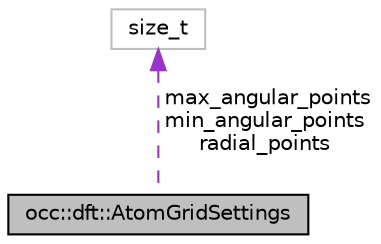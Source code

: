 digraph "occ::dft::AtomGridSettings"
{
 // LATEX_PDF_SIZE
  bgcolor="transparent";
  edge [fontname="Helvetica",fontsize="10",labelfontname="Helvetica",labelfontsize="10"];
  node [fontname="Helvetica",fontsize="10",shape=record];
  Node1 [label="occ::dft::AtomGridSettings",height=0.2,width=0.4,color="black", fillcolor="grey75", style="filled", fontcolor="black",tooltip=" "];
  Node2 -> Node1 [dir="back",color="darkorchid3",fontsize="10",style="dashed",label=" max_angular_points\nmin_angular_points\nradial_points" ,fontname="Helvetica"];
  Node2 [label="size_t",height=0.2,width=0.4,color="grey75",tooltip=" "];
}
